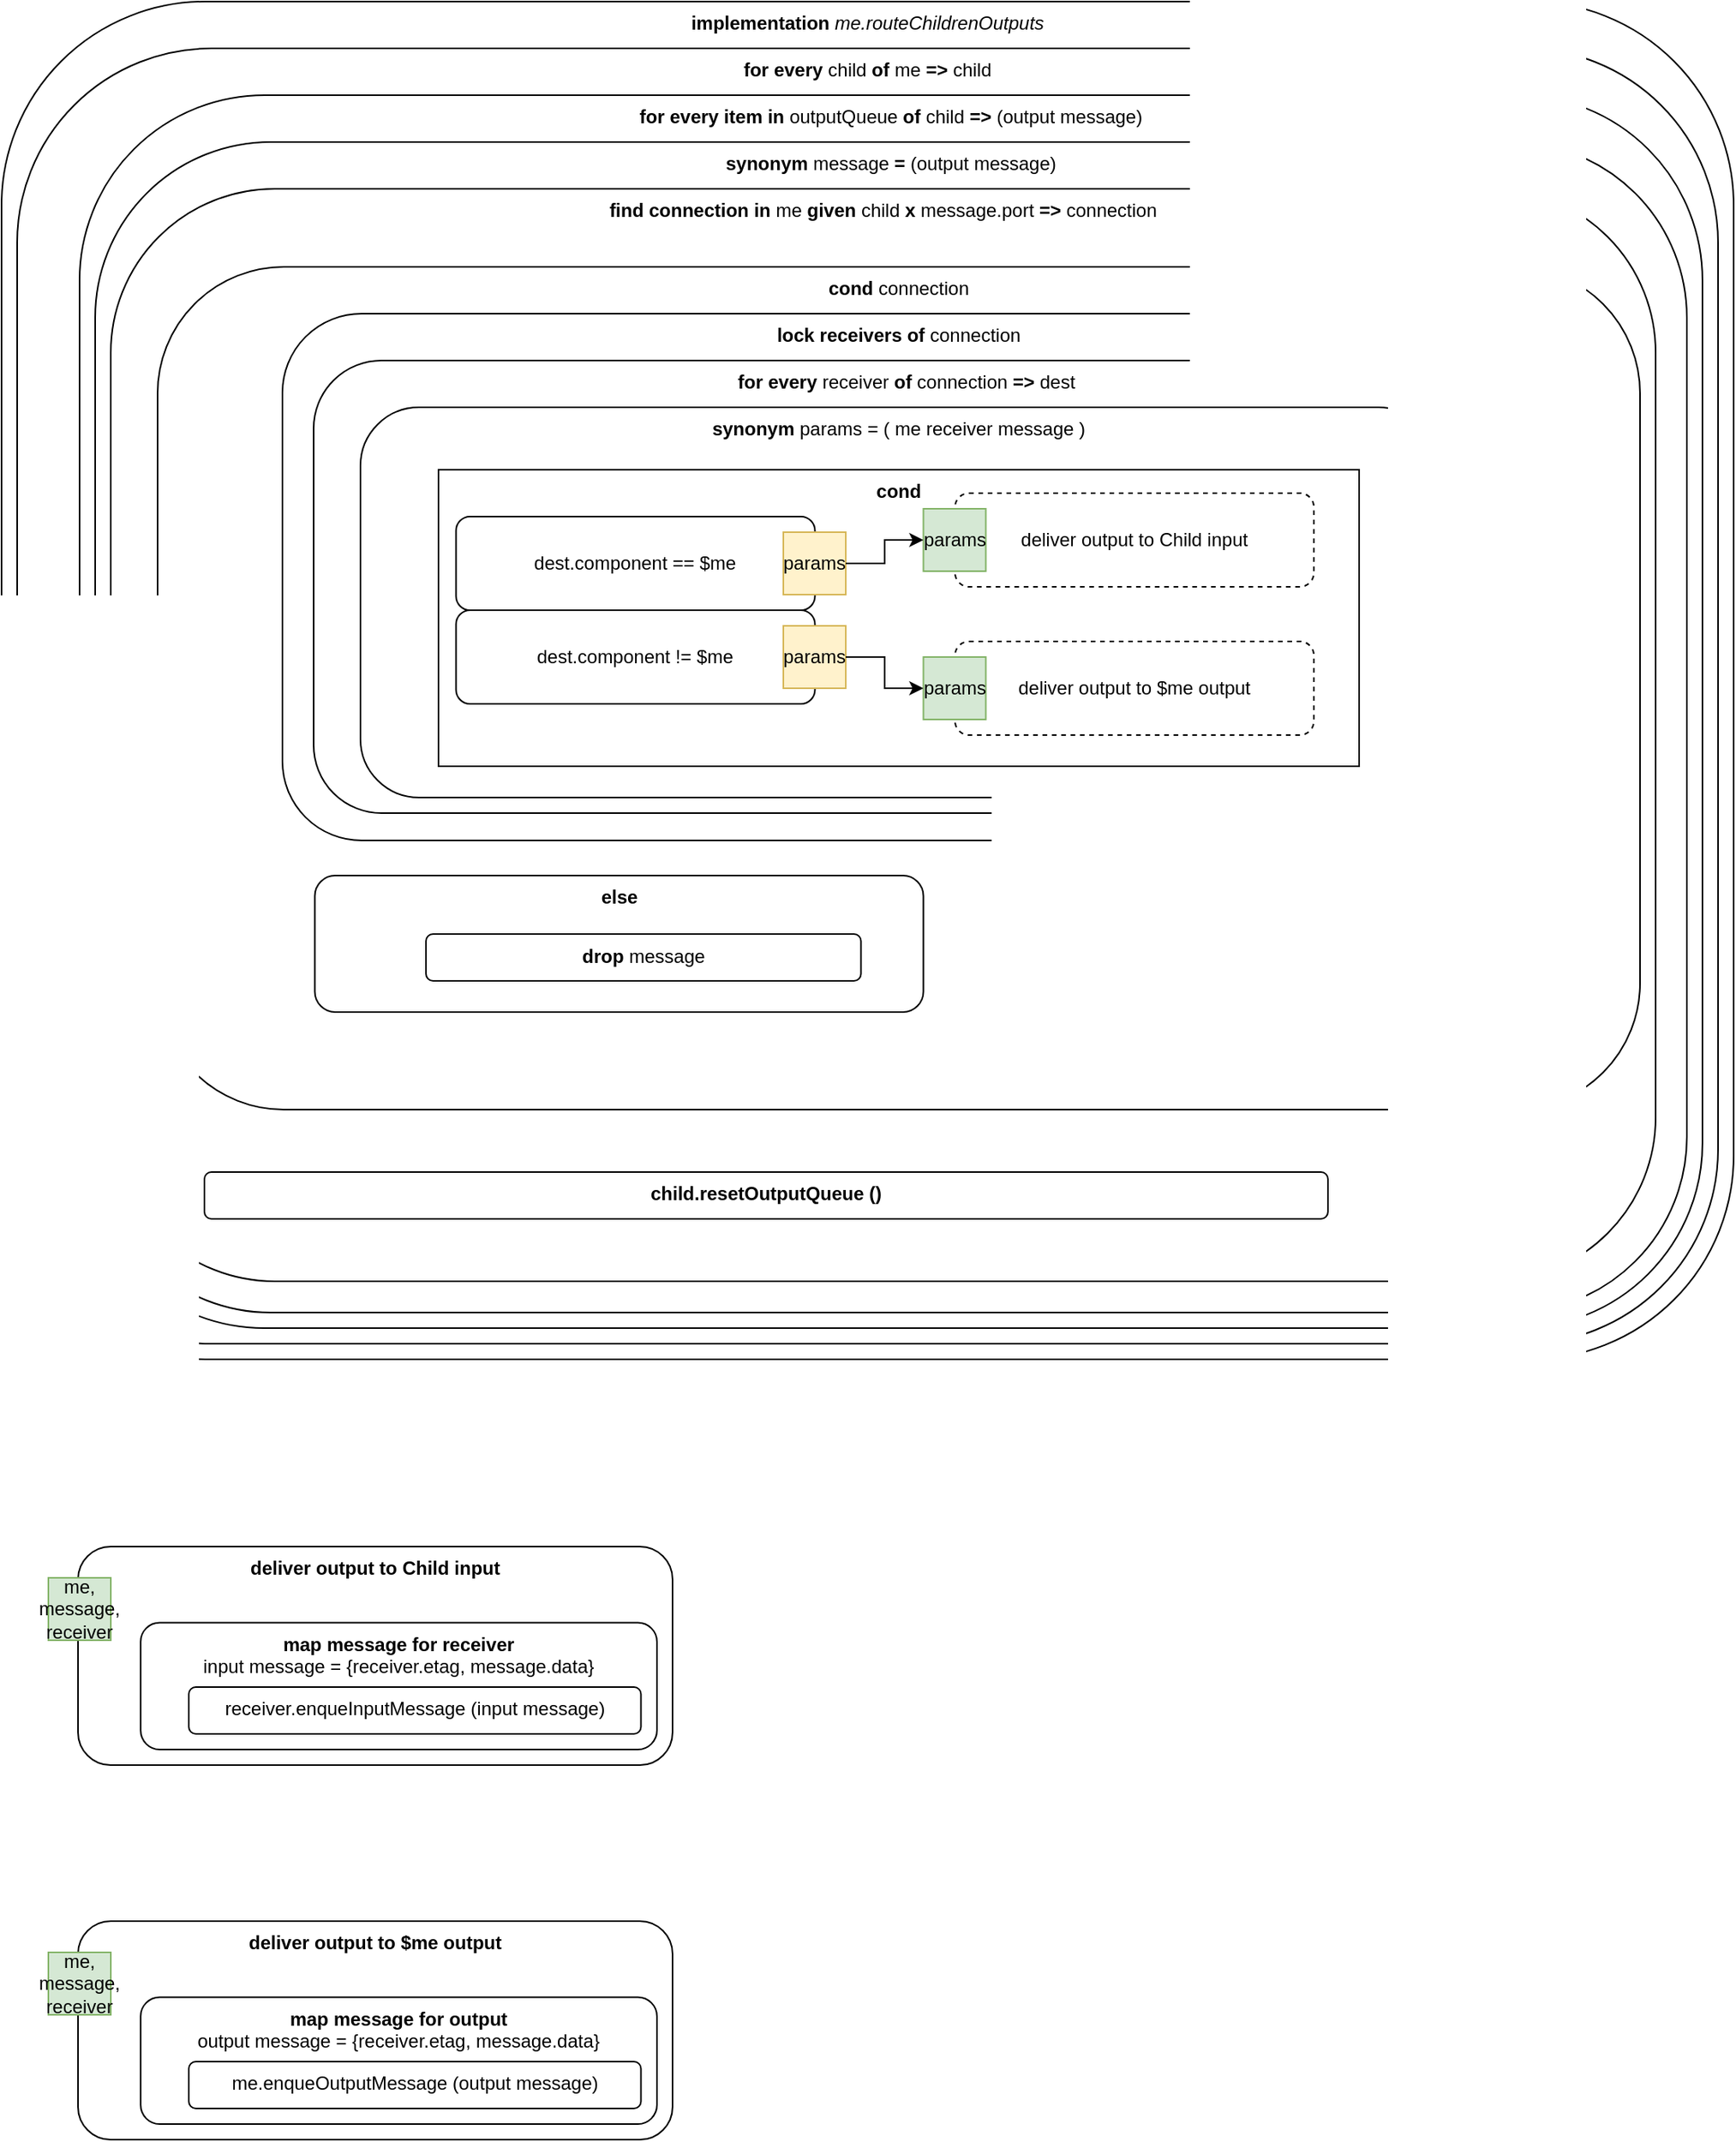 <mxfile version="14.6.13" type="device" pages="2"><diagram name="Output Routing - Containers" id="1yDWhdgUsG2fmiejimvL"><mxGraphModel dx="1580" dy="1151" grid="1" gridSize="10" guides="1" tooltips="1" connect="1" arrows="1" fold="1" page="1" pageScale="1" pageWidth="1100" pageHeight="850" math="0" shadow="0"><root><mxCell id="YyFx3iRnWKAlbWmO35fa-0"/><mxCell id="YyFx3iRnWKAlbWmO35fa-1" parent="YyFx3iRnWKAlbWmO35fa-0"/><mxCell id="YyFx3iRnWKAlbWmO35fa-2" value="&lt;b&gt;implementation&lt;/b&gt;&lt;i&gt; me.routeChildrenOutputs&lt;/i&gt;" style="rounded=1;whiteSpace=wrap;html=1;verticalAlign=top;" parent="YyFx3iRnWKAlbWmO35fa-1" vertex="1"><mxGeometry x="130" y="40" width="1110" height="870" as="geometry"/></mxCell><mxCell id="YyFx3iRnWKAlbWmO35fa-3" value="&lt;b&gt;for every&lt;/b&gt;&amp;nbsp;child &lt;b&gt;of&amp;nbsp;&lt;/b&gt;me&amp;nbsp;&lt;b&gt;=&amp;gt;&lt;/b&gt;&amp;nbsp;child" style="rounded=1;whiteSpace=wrap;html=1;verticalAlign=top;" parent="YyFx3iRnWKAlbWmO35fa-1" vertex="1"><mxGeometry x="140" y="70" width="1090" height="830" as="geometry"/></mxCell><mxCell id="YyFx3iRnWKAlbWmO35fa-29" value="&lt;b&gt;for every item in&lt;/b&gt;&amp;nbsp;outputQueue &lt;b&gt;of&amp;nbsp;&lt;/b&gt;child&amp;nbsp;&lt;b&gt;=&amp;gt;&lt;/b&gt;&amp;nbsp;(output message)" style="rounded=1;whiteSpace=wrap;html=1;verticalAlign=top;" parent="YyFx3iRnWKAlbWmO35fa-1" vertex="1"><mxGeometry x="180" y="100" width="1040" height="790" as="geometry"/></mxCell><mxCell id="YyFx3iRnWKAlbWmO35fa-30" value="&lt;b&gt;synonym&lt;/b&gt; message&lt;b&gt; =&lt;/b&gt; (output message)" style="rounded=1;whiteSpace=wrap;html=1;verticalAlign=top;" parent="YyFx3iRnWKAlbWmO35fa-1" vertex="1"><mxGeometry x="190" y="130" width="1020" height="750" as="geometry"/></mxCell><mxCell id="WjoJhurUfp_eW7kmsCxE-0" value="&lt;b&gt;find connection in &lt;/b&gt;me &lt;b&gt;given&amp;nbsp;&lt;/b&gt;child &lt;b&gt;x &lt;/b&gt;message.port &lt;b&gt;=&amp;gt;&lt;/b&gt;&amp;nbsp;connection" style="rounded=1;whiteSpace=wrap;html=1;verticalAlign=top;container=0;" parent="YyFx3iRnWKAlbWmO35fa-1" vertex="1"><mxGeometry x="200" y="160" width="990" height="700" as="geometry"/></mxCell><mxCell id="YyFx3iRnWKAlbWmO35fa-11" style="edgeStyle=orthogonalEdgeStyle;rounded=0;orthogonalLoop=1;jettySize=auto;html=1;exitX=1;exitY=0.5;exitDx=0;exitDy=0;entryX=0;entryY=0.5;entryDx=0;entryDy=0;" parent="YyFx3iRnWKAlbWmO35fa-1" edge="1"><mxGeometry relative="1" as="geometry"><mxPoint x="467.75" y="280" as="sourcePoint"/></mxGeometry></mxCell><mxCell id="YyFx3iRnWKAlbWmO35fa-12" style="edgeStyle=orthogonalEdgeStyle;rounded=0;orthogonalLoop=1;jettySize=auto;html=1;exitX=1;exitY=0.5;exitDx=0;exitDy=0;entryX=0;entryY=0.5;entryDx=0;entryDy=0;" parent="YyFx3iRnWKAlbWmO35fa-1" edge="1"><mxGeometry relative="1" as="geometry"><mxPoint x="521" y="360" as="targetPoint"/></mxGeometry></mxCell><mxCell id="zYy786xHSzoyW03VcpMT-0" value="&lt;b&gt;deliver output&amp;nbsp;to Child input&lt;/b&gt;" style="rounded=1;whiteSpace=wrap;html=1;verticalAlign=top;" parent="YyFx3iRnWKAlbWmO35fa-1" vertex="1"><mxGeometry x="179" y="1030" width="381" height="140" as="geometry"/></mxCell><mxCell id="zYy786xHSzoyW03VcpMT-1" value="&lt;b&gt;map message for receiver&lt;br&gt;&lt;/b&gt;input message = {receiver.etag, message.data}" style="rounded=1;whiteSpace=wrap;html=1;verticalAlign=top;" parent="YyFx3iRnWKAlbWmO35fa-1" vertex="1"><mxGeometry x="219.13" y="1078.75" width="330.87" height="81.25" as="geometry"/></mxCell><mxCell id="zYy786xHSzoyW03VcpMT-2" value="receiver.enqueInputMessage (input message)" style="rounded=1;whiteSpace=wrap;html=1;verticalAlign=top;" parent="YyFx3iRnWKAlbWmO35fa-1" vertex="1"><mxGeometry x="250" y="1120" width="289.75" height="30" as="geometry"/></mxCell><mxCell id="zYy786xHSzoyW03VcpMT-3" value="&lt;b&gt;deliver output&amp;nbsp;to $me output&lt;/b&gt;" style="rounded=1;whiteSpace=wrap;html=1;verticalAlign=top;" parent="YyFx3iRnWKAlbWmO35fa-1" vertex="1"><mxGeometry x="179" y="1270" width="381" height="140" as="geometry"/></mxCell><mxCell id="zYy786xHSzoyW03VcpMT-4" value="&lt;b&gt;map message for output&lt;br&gt;&lt;/b&gt;output message = {receiver.etag, message.data}" style="rounded=1;whiteSpace=wrap;html=1;verticalAlign=top;" parent="YyFx3iRnWKAlbWmO35fa-1" vertex="1"><mxGeometry x="219.13" y="1318.75" width="330.87" height="81.25" as="geometry"/></mxCell><mxCell id="zYy786xHSzoyW03VcpMT-5" value="me.enqueOutputMessage (output message)" style="rounded=1;whiteSpace=wrap;html=1;verticalAlign=top;" parent="YyFx3iRnWKAlbWmO35fa-1" vertex="1"><mxGeometry x="250" y="1360" width="289.75" height="30" as="geometry"/></mxCell><mxCell id="zYy786xHSzoyW03VcpMT-6" value="me, message, receiver" style="whiteSpace=wrap;html=1;aspect=fixed;fillColor=#d5e8d4;strokeColor=#82b366;" parent="YyFx3iRnWKAlbWmO35fa-1" vertex="1"><mxGeometry x="160" y="1050" width="40" height="40" as="geometry"/></mxCell><mxCell id="zYy786xHSzoyW03VcpMT-7" value="me, message, receiver" style="whiteSpace=wrap;html=1;aspect=fixed;fillColor=#d5e8d4;strokeColor=#82b366;" parent="YyFx3iRnWKAlbWmO35fa-1" vertex="1"><mxGeometry x="160" y="1290" width="40" height="40" as="geometry"/></mxCell><mxCell id="fKO3cg59r_SA3S20A247-2" value="&lt;b&gt;cond &lt;/b&gt;connection" style="rounded=1;whiteSpace=wrap;html=1;verticalAlign=top;container=1;" vertex="1" parent="YyFx3iRnWKAlbWmO35fa-1"><mxGeometry x="230" y="210" width="950" height="540" as="geometry"/></mxCell><mxCell id="rz4Ohf5k0OtPfKDPOEUT-0" value="&lt;b&gt;lock receivers of &lt;/b&gt;connection" style="rounded=1;whiteSpace=wrap;html=1;verticalAlign=top;" parent="fKO3cg59r_SA3S20A247-2" vertex="1"><mxGeometry x="80" y="30" width="790" height="337.5" as="geometry"/></mxCell><mxCell id="juXz3JtNiSD_4A6bSnyu-0" value="&lt;b&gt;for every&lt;/b&gt;&amp;nbsp;receiver&amp;nbsp;&lt;b&gt;of&lt;/b&gt;&amp;nbsp;connection&amp;nbsp;&lt;b&gt;=&amp;gt;&lt;/b&gt;&amp;nbsp;dest" style="rounded=1;whiteSpace=wrap;html=1;verticalAlign=top;" parent="fKO3cg59r_SA3S20A247-2" vertex="1"><mxGeometry x="100" y="60" width="760" height="290" as="geometry"/></mxCell><mxCell id="zYy786xHSzoyW03VcpMT-8" value="&lt;b&gt;synonym&lt;/b&gt;&amp;nbsp;params = ( me receiver message )" style="rounded=1;whiteSpace=wrap;html=1;verticalAlign=top;" parent="fKO3cg59r_SA3S20A247-2" vertex="1"><mxGeometry x="130" y="90" width="690" height="250" as="geometry"/></mxCell><mxCell id="7QivbxuOF36xNZjWKTBn-0" value="&lt;b&gt;cond&lt;/b&gt;" style="rounded=0;whiteSpace=wrap;html=1;verticalAlign=top;" parent="fKO3cg59r_SA3S20A247-2" vertex="1"><mxGeometry x="180" y="130" width="590" height="190" as="geometry"/></mxCell><mxCell id="7QivbxuOF36xNZjWKTBn-1" value="dest.component == $me" style="rounded=1;whiteSpace=wrap;html=1;" parent="fKO3cg59r_SA3S20A247-2" vertex="1"><mxGeometry x="191.25" y="160" width="230" height="60" as="geometry"/></mxCell><mxCell id="7QivbxuOF36xNZjWKTBn-2" value="dest.component != $me" style="rounded=1;whiteSpace=wrap;html=1;" parent="fKO3cg59r_SA3S20A247-2" vertex="1"><mxGeometry x="191.25" y="220" width="230" height="60" as="geometry"/></mxCell><mxCell id="7QivbxuOF36xNZjWKTBn-3" value="deliver output&amp;nbsp;to Child input" style="rounded=1;whiteSpace=wrap;html=1;dashed=1;" parent="fKO3cg59r_SA3S20A247-2" vertex="1"><mxGeometry x="511" y="145" width="230" height="60" as="geometry"/></mxCell><mxCell id="7QivbxuOF36xNZjWKTBn-4" value="&lt;span&gt;deliver out&lt;/span&gt;&lt;span&gt;put to $me output&lt;/span&gt;" style="rounded=1;whiteSpace=wrap;html=1;dashed=1;" parent="fKO3cg59r_SA3S20A247-2" vertex="1"><mxGeometry x="511" y="240" width="230" height="60" as="geometry"/></mxCell><mxCell id="7QivbxuOF36xNZjWKTBn-6" value="params" style="whiteSpace=wrap;html=1;aspect=fixed;fillColor=#fff2cc;strokeColor=#d6b656;" parent="fKO3cg59r_SA3S20A247-2" vertex="1"><mxGeometry x="401" y="170" width="40" height="40" as="geometry"/></mxCell><mxCell id="7QivbxuOF36xNZjWKTBn-8" value="params" style="whiteSpace=wrap;html=1;aspect=fixed;fillColor=#fff2cc;strokeColor=#d6b656;" parent="fKO3cg59r_SA3S20A247-2" vertex="1"><mxGeometry x="401" y="230" width="40" height="40" as="geometry"/></mxCell><mxCell id="7QivbxuOF36xNZjWKTBn-9" value="params" style="whiteSpace=wrap;html=1;aspect=fixed;fillColor=#d5e8d4;strokeColor=#82b366;" parent="fKO3cg59r_SA3S20A247-2" vertex="1"><mxGeometry x="490.75" y="155" width="40" height="40" as="geometry"/></mxCell><mxCell id="7QivbxuOF36xNZjWKTBn-5" style="edgeStyle=orthogonalEdgeStyle;rounded=0;orthogonalLoop=1;jettySize=auto;html=1;exitX=1;exitY=0.5;exitDx=0;exitDy=0;entryX=0;entryY=0.5;entryDx=0;entryDy=0;" parent="fKO3cg59r_SA3S20A247-2" source="7QivbxuOF36xNZjWKTBn-6" target="7QivbxuOF36xNZjWKTBn-9" edge="1"><mxGeometry relative="1" as="geometry"/></mxCell><mxCell id="7QivbxuOF36xNZjWKTBn-10" value="params" style="whiteSpace=wrap;html=1;aspect=fixed;fillColor=#d5e8d4;strokeColor=#82b366;" parent="fKO3cg59r_SA3S20A247-2" vertex="1"><mxGeometry x="490.75" y="250" width="40" height="40" as="geometry"/></mxCell><mxCell id="7QivbxuOF36xNZjWKTBn-7" style="edgeStyle=orthogonalEdgeStyle;rounded=0;orthogonalLoop=1;jettySize=auto;html=1;exitX=1;exitY=0.5;exitDx=0;exitDy=0;entryX=0;entryY=0.5;entryDx=0;entryDy=0;" parent="fKO3cg59r_SA3S20A247-2" source="7QivbxuOF36xNZjWKTBn-8" target="7QivbxuOF36xNZjWKTBn-10" edge="1"><mxGeometry relative="1" as="geometry"/></mxCell><mxCell id="fKO3cg59r_SA3S20A247-0" value="&lt;b&gt;else&lt;/b&gt;" style="rounded=1;whiteSpace=wrap;html=1;verticalAlign=top;" vertex="1" parent="fKO3cg59r_SA3S20A247-2"><mxGeometry x="100.75" y="390" width="390" height="87.5" as="geometry"/></mxCell><mxCell id="fKO3cg59r_SA3S20A247-1" value="&lt;b&gt;drop &lt;/b&gt;message" style="rounded=1;whiteSpace=wrap;html=1;verticalAlign=top;" vertex="1" parent="fKO3cg59r_SA3S20A247-2"><mxGeometry x="172" y="427.5" width="278.75" height="30" as="geometry"/></mxCell><mxCell id="YyFx3iRnWKAlbWmO35fa-31" value="&lt;b&gt;child.resetOutputQueue ()&lt;/b&gt;" style="rounded=1;whiteSpace=wrap;html=1;verticalAlign=top;" parent="YyFx3iRnWKAlbWmO35fa-1" vertex="1"><mxGeometry x="260" y="790" width="720" height="30" as="geometry"/></mxCell></root></mxGraphModel></diagram><diagram name="Copy of Output Routing - Containers" id="Gs0ZFbRq5qjDUp5_A-Pc"><mxGraphModel dx="1580" dy="1151" grid="1" gridSize="10" guides="1" tooltips="1" connect="1" arrows="1" fold="1" page="1" pageScale="1" pageWidth="1100" pageHeight="850" math="0" shadow="0"><root><mxCell id="71dpyOjQYOi63c2nt3GU-0"/><mxCell id="71dpyOjQYOi63c2nt3GU-1" parent="71dpyOjQYOi63c2nt3GU-0"/><mxCell id="71dpyOjQYOi63c2nt3GU-2" value="&lt;b&gt;implementation&lt;/b&gt;&lt;i&gt; me.routeChildrenOutputs&lt;/i&gt;" style="rounded=1;whiteSpace=wrap;html=1;verticalAlign=top;" vertex="1" parent="71dpyOjQYOi63c2nt3GU-1"><mxGeometry x="130" y="40" width="1110" height="870" as="geometry"/></mxCell><mxCell id="71dpyOjQYOi63c2nt3GU-3" value="&lt;b&gt;for every&lt;/b&gt;&amp;nbsp;child &lt;b&gt;of&amp;nbsp;&lt;/b&gt;me&amp;nbsp;&lt;b&gt;=&amp;gt;&lt;/b&gt;&amp;nbsp;child" style="rounded=1;whiteSpace=wrap;html=1;verticalAlign=top;" vertex="1" parent="71dpyOjQYOi63c2nt3GU-1"><mxGeometry x="140" y="70" width="1090" height="830" as="geometry"/></mxCell><mxCell id="71dpyOjQYOi63c2nt3GU-4" value="&lt;b&gt;for every item in&lt;/b&gt;&amp;nbsp;outputQueue &lt;b&gt;of&amp;nbsp;&lt;/b&gt;child&amp;nbsp;&lt;b&gt;=&amp;gt;&lt;/b&gt;&amp;nbsp;(output message)" style="rounded=1;whiteSpace=wrap;html=1;verticalAlign=top;" vertex="1" parent="71dpyOjQYOi63c2nt3GU-1"><mxGeometry x="180" y="100" width="1040" height="790" as="geometry"/></mxCell><mxCell id="71dpyOjQYOi63c2nt3GU-5" value="&lt;b&gt;synonym&lt;/b&gt; message&lt;b&gt; =&lt;/b&gt; (output message)" style="rounded=1;whiteSpace=wrap;html=1;verticalAlign=top;" vertex="1" parent="71dpyOjQYOi63c2nt3GU-1"><mxGeometry x="190" y="130" width="1020" height="750" as="geometry"/></mxCell><mxCell id="71dpyOjQYOi63c2nt3GU-6" value="&lt;b&gt;find connection in &lt;/b&gt;me &lt;b&gt;given&amp;nbsp;&lt;/b&gt;child &lt;b&gt;x &lt;/b&gt;message.port &lt;b&gt;=&amp;gt;&lt;/b&gt;&amp;nbsp;connection" style="rounded=1;whiteSpace=wrap;html=1;verticalAlign=top;container=0;" vertex="1" parent="71dpyOjQYOi63c2nt3GU-1"><mxGeometry x="200" y="160" width="990" height="700" as="geometry"/></mxCell><mxCell id="71dpyOjQYOi63c2nt3GU-7" style="edgeStyle=orthogonalEdgeStyle;rounded=0;orthogonalLoop=1;jettySize=auto;html=1;exitX=1;exitY=0.5;exitDx=0;exitDy=0;entryX=0;entryY=0.5;entryDx=0;entryDy=0;" edge="1" parent="71dpyOjQYOi63c2nt3GU-1"><mxGeometry relative="1" as="geometry"><mxPoint x="467.75" y="280" as="sourcePoint"/></mxGeometry></mxCell><mxCell id="71dpyOjQYOi63c2nt3GU-8" style="edgeStyle=orthogonalEdgeStyle;rounded=0;orthogonalLoop=1;jettySize=auto;html=1;exitX=1;exitY=0.5;exitDx=0;exitDy=0;entryX=0;entryY=0.5;entryDx=0;entryDy=0;" edge="1" parent="71dpyOjQYOi63c2nt3GU-1"><mxGeometry relative="1" as="geometry"><mxPoint x="521" y="360" as="targetPoint"/></mxGeometry></mxCell><mxCell id="71dpyOjQYOi63c2nt3GU-9" value="&lt;b&gt;deliver output&amp;nbsp;to Child input&lt;/b&gt;" style="rounded=1;whiteSpace=wrap;html=1;verticalAlign=top;" vertex="1" parent="71dpyOjQYOi63c2nt3GU-1"><mxGeometry x="179" y="1030" width="381" height="140" as="geometry"/></mxCell><mxCell id="71dpyOjQYOi63c2nt3GU-10" value="&lt;b&gt;map message for receiver&lt;br&gt;&lt;/b&gt;input message = {receiver.etag, message.data}" style="rounded=1;whiteSpace=wrap;html=1;verticalAlign=top;" vertex="1" parent="71dpyOjQYOi63c2nt3GU-1"><mxGeometry x="219.13" y="1078.75" width="330.87" height="81.25" as="geometry"/></mxCell><mxCell id="71dpyOjQYOi63c2nt3GU-11" value="receiver.enqueInputMessage (input message)" style="rounded=1;whiteSpace=wrap;html=1;verticalAlign=top;" vertex="1" parent="71dpyOjQYOi63c2nt3GU-1"><mxGeometry x="250" y="1120" width="289.75" height="30" as="geometry"/></mxCell><mxCell id="71dpyOjQYOi63c2nt3GU-12" value="&lt;b&gt;deliver output&amp;nbsp;to $me output&lt;/b&gt;" style="rounded=1;whiteSpace=wrap;html=1;verticalAlign=top;" vertex="1" parent="71dpyOjQYOi63c2nt3GU-1"><mxGeometry x="179" y="1270" width="381" height="140" as="geometry"/></mxCell><mxCell id="71dpyOjQYOi63c2nt3GU-13" value="&lt;b&gt;map message for output&lt;br&gt;&lt;/b&gt;output message = {receiver.etag, message.data}" style="rounded=1;whiteSpace=wrap;html=1;verticalAlign=top;" vertex="1" parent="71dpyOjQYOi63c2nt3GU-1"><mxGeometry x="219.13" y="1318.75" width="330.87" height="81.25" as="geometry"/></mxCell><mxCell id="71dpyOjQYOi63c2nt3GU-14" value="me.enqueOutputMessage (output message)" style="rounded=1;whiteSpace=wrap;html=1;verticalAlign=top;" vertex="1" parent="71dpyOjQYOi63c2nt3GU-1"><mxGeometry x="250" y="1360" width="289.75" height="30" as="geometry"/></mxCell><mxCell id="71dpyOjQYOi63c2nt3GU-15" value="me, message, receiver" style="whiteSpace=wrap;html=1;aspect=fixed;fillColor=#d5e8d4;strokeColor=#82b366;" vertex="1" parent="71dpyOjQYOi63c2nt3GU-1"><mxGeometry x="160" y="1050" width="40" height="40" as="geometry"/></mxCell><mxCell id="71dpyOjQYOi63c2nt3GU-16" value="me, message, receiver" style="whiteSpace=wrap;html=1;aspect=fixed;fillColor=#d5e8d4;strokeColor=#82b366;" vertex="1" parent="71dpyOjQYOi63c2nt3GU-1"><mxGeometry x="160" y="1290" width="40" height="40" as="geometry"/></mxCell><mxCell id="71dpyOjQYOi63c2nt3GU-34" value="&lt;b&gt;child.resetOutputQueue ()&lt;/b&gt;" style="rounded=1;whiteSpace=wrap;html=1;verticalAlign=top;" vertex="1" parent="71dpyOjQYOi63c2nt3GU-1"><mxGeometry x="260" y="790" width="720" height="30" as="geometry"/></mxCell><mxCell id="71dpyOjQYOi63c2nt3GU-18" value="&lt;b&gt;lock receivers of &lt;/b&gt;connection" style="rounded=1;whiteSpace=wrap;html=1;verticalAlign=top;" vertex="1" parent="71dpyOjQYOi63c2nt3GU-1"><mxGeometry x="310" y="240" width="790" height="337.5" as="geometry"/></mxCell><mxCell id="71dpyOjQYOi63c2nt3GU-19" value="&lt;b&gt;for every&lt;/b&gt;&amp;nbsp;receiver&amp;nbsp;&lt;b&gt;of&lt;/b&gt;&amp;nbsp;connection&amp;nbsp;&lt;b&gt;=&amp;gt;&lt;/b&gt;&amp;nbsp;dest" style="rounded=1;whiteSpace=wrap;html=1;verticalAlign=top;" vertex="1" parent="71dpyOjQYOi63c2nt3GU-1"><mxGeometry x="330" y="270" width="760" height="290" as="geometry"/></mxCell><mxCell id="71dpyOjQYOi63c2nt3GU-20" value="&lt;b&gt;synonym&lt;/b&gt;&amp;nbsp;params = ( me receiver message )" style="rounded=1;whiteSpace=wrap;html=1;verticalAlign=top;" vertex="1" parent="71dpyOjQYOi63c2nt3GU-1"><mxGeometry x="360" y="300" width="690" height="250" as="geometry"/></mxCell><mxCell id="71dpyOjQYOi63c2nt3GU-21" value="&lt;b&gt;cond&lt;/b&gt;" style="rounded=0;whiteSpace=wrap;html=1;verticalAlign=top;" vertex="1" parent="71dpyOjQYOi63c2nt3GU-1"><mxGeometry x="410" y="340" width="590" height="190" as="geometry"/></mxCell><mxCell id="71dpyOjQYOi63c2nt3GU-22" value="dest.component == $me" style="rounded=1;whiteSpace=wrap;html=1;" vertex="1" parent="71dpyOjQYOi63c2nt3GU-1"><mxGeometry x="421.25" y="370" width="230" height="60" as="geometry"/></mxCell><mxCell id="71dpyOjQYOi63c2nt3GU-23" value="dest.component != $me" style="rounded=1;whiteSpace=wrap;html=1;" vertex="1" parent="71dpyOjQYOi63c2nt3GU-1"><mxGeometry x="421.25" y="430" width="230" height="60" as="geometry"/></mxCell><mxCell id="71dpyOjQYOi63c2nt3GU-24" value="deliver output&amp;nbsp;to Child input" style="rounded=1;whiteSpace=wrap;html=1;dashed=1;" vertex="1" parent="71dpyOjQYOi63c2nt3GU-1"><mxGeometry x="741" y="355" width="230" height="60" as="geometry"/></mxCell><mxCell id="71dpyOjQYOi63c2nt3GU-25" value="&lt;span&gt;deliver out&lt;/span&gt;&lt;span&gt;put to $me output&lt;/span&gt;" style="rounded=1;whiteSpace=wrap;html=1;dashed=1;" vertex="1" parent="71dpyOjQYOi63c2nt3GU-1"><mxGeometry x="741" y="450" width="230" height="60" as="geometry"/></mxCell><mxCell id="71dpyOjQYOi63c2nt3GU-26" value="params" style="whiteSpace=wrap;html=1;aspect=fixed;fillColor=#fff2cc;strokeColor=#d6b656;" vertex="1" parent="71dpyOjQYOi63c2nt3GU-1"><mxGeometry x="631" y="380" width="40" height="40" as="geometry"/></mxCell><mxCell id="71dpyOjQYOi63c2nt3GU-27" value="params" style="whiteSpace=wrap;html=1;aspect=fixed;fillColor=#fff2cc;strokeColor=#d6b656;" vertex="1" parent="71dpyOjQYOi63c2nt3GU-1"><mxGeometry x="631" y="440" width="40" height="40" as="geometry"/></mxCell><mxCell id="71dpyOjQYOi63c2nt3GU-28" value="params" style="whiteSpace=wrap;html=1;aspect=fixed;fillColor=#d5e8d4;strokeColor=#82b366;" vertex="1" parent="71dpyOjQYOi63c2nt3GU-1"><mxGeometry x="720.75" y="365" width="40" height="40" as="geometry"/></mxCell><mxCell id="71dpyOjQYOi63c2nt3GU-29" style="edgeStyle=orthogonalEdgeStyle;rounded=0;orthogonalLoop=1;jettySize=auto;html=1;exitX=1;exitY=0.5;exitDx=0;exitDy=0;entryX=0;entryY=0.5;entryDx=0;entryDy=0;" edge="1" parent="71dpyOjQYOi63c2nt3GU-1" source="71dpyOjQYOi63c2nt3GU-26" target="71dpyOjQYOi63c2nt3GU-28"><mxGeometry x="230" y="210" as="geometry"/></mxCell><mxCell id="71dpyOjQYOi63c2nt3GU-30" value="params" style="whiteSpace=wrap;html=1;aspect=fixed;fillColor=#d5e8d4;strokeColor=#82b366;" vertex="1" parent="71dpyOjQYOi63c2nt3GU-1"><mxGeometry x="720.75" y="460" width="40" height="40" as="geometry"/></mxCell><mxCell id="71dpyOjQYOi63c2nt3GU-31" style="edgeStyle=orthogonalEdgeStyle;rounded=0;orthogonalLoop=1;jettySize=auto;html=1;exitX=1;exitY=0.5;exitDx=0;exitDy=0;entryX=0;entryY=0.5;entryDx=0;entryDy=0;" edge="1" parent="71dpyOjQYOi63c2nt3GU-1" source="71dpyOjQYOi63c2nt3GU-27" target="71dpyOjQYOi63c2nt3GU-30"><mxGeometry x="230" y="210" as="geometry"/></mxCell><mxCell id="71dpyOjQYOi63c2nt3GU-32" value="&lt;b&gt;orelse&lt;/b&gt;" style="rounded=1;whiteSpace=wrap;html=1;verticalAlign=top;" vertex="1" parent="71dpyOjQYOi63c2nt3GU-1"><mxGeometry x="330.75" y="600" width="390" height="87.5" as="geometry"/></mxCell><mxCell id="71dpyOjQYOi63c2nt3GU-33" value="&lt;b&gt;drop &lt;/b&gt;message" style="rounded=1;whiteSpace=wrap;html=1;verticalAlign=top;" vertex="1" parent="71dpyOjQYOi63c2nt3GU-1"><mxGeometry x="402" y="637.5" width="278.75" height="30" as="geometry"/></mxCell></root></mxGraphModel></diagram></mxfile>